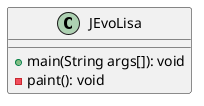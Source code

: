 @startuml
'https://plantuml.com/class-diagram


class JEvoLisa {
+main(String args[]): void
-paint(): void
}


@enduml
